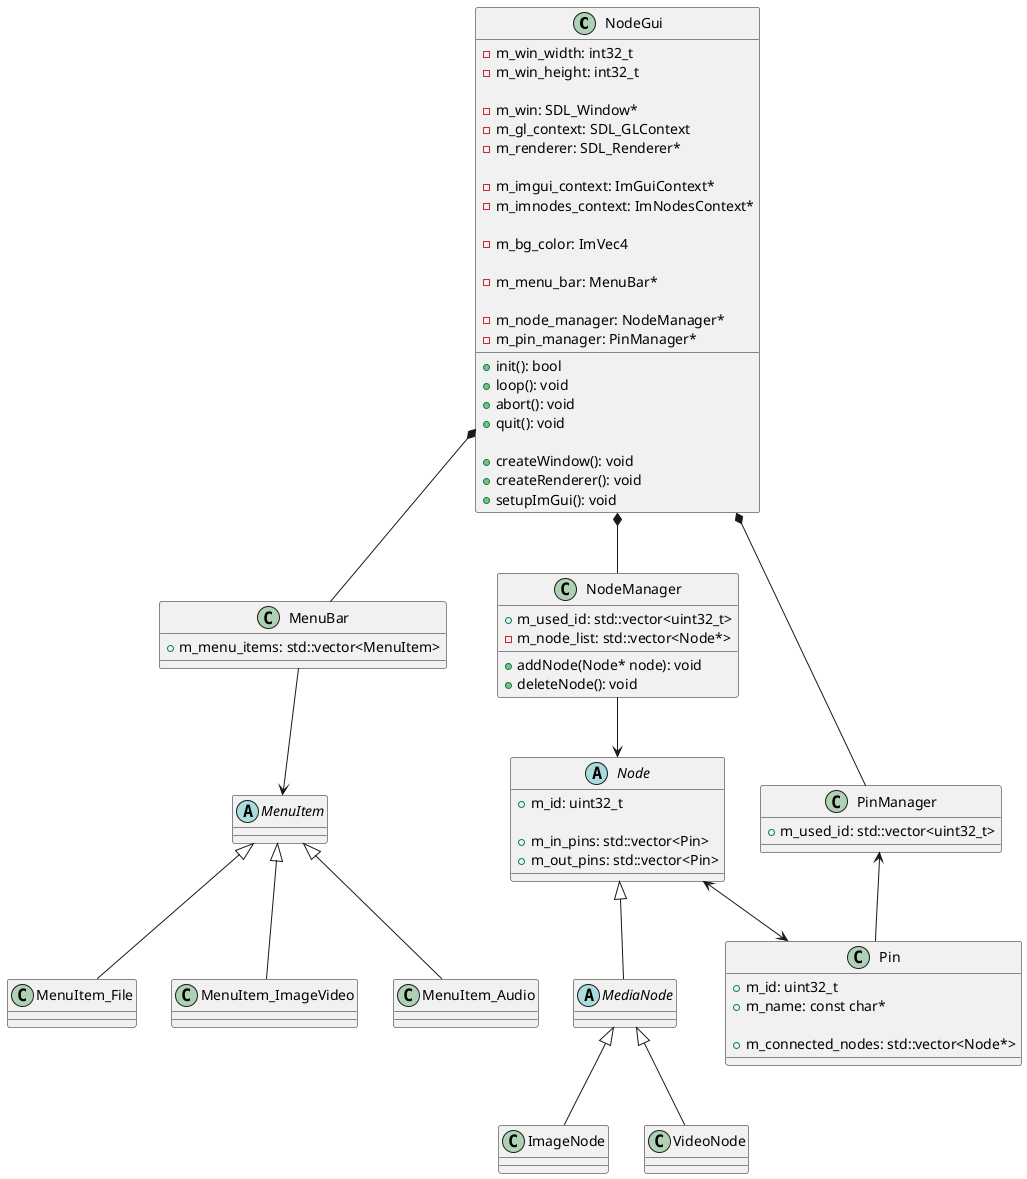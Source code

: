 @startuml NodeProcessing

class NodeGui {
    +init(): bool
    +loop(): void
    +abort(): void
    +quit(): void

    +createWindow(): void
    +createRenderer(): void
    +setupImGui(): void

    -m_win_width: int32_t
    -m_win_height: int32_t

    -m_win: SDL_Window*
    -m_gl_context: SDL_GLContext
    -m_renderer: SDL_Renderer*

    -m_imgui_context: ImGuiContext*
    -m_imnodes_context: ImNodesContext*

    -m_bg_color: ImVec4

    -m_menu_bar: MenuBar*

    -m_node_manager: NodeManager*
    -m_pin_manager: PinManager*
}

class MenuBar {
    +m_menu_items: std::vector<MenuItem>
}

abstract class MenuItem {

}

class MenuItem_File {

}

class MenuItem_ImageVideo {

}

class MenuItem_Audio {

}

class NodeManager {
    +addNode(Node* node): void
    +deleteNode(): void

    +m_used_id: std::vector<uint32_t>
    -m_node_list: std::vector<Node*>
}

abstract class Node {
    +m_id: uint32_t

    +m_in_pins: std::vector<Pin>
    +m_out_pins: std::vector<Pin>
}

abstract class MediaNode {

}

class ImageNode {

}

class VideoNode {

}

class PinManager {
    +m_used_id: std::vector<uint32_t>
}

class Pin {
    +m_id: uint32_t
    +m_name: const char*

    +m_connected_nodes: std::vector<Node*>
}

NodeGui *-- NodeManager
NodeGui *-- PinManager
NodeGui *-- MenuBar

MenuBar --> MenuItem
MenuItem <|-- MenuItem_File
MenuItem <|-- MenuItem_ImageVideo
MenuItem <|-- MenuItem_Audio

Node <|-- MediaNode
MediaNode <|-- ImageNode
MediaNode <|-- VideoNode

NodeManager --> Node
PinManager <-- Pin
Node <--> Pin

@enduml
